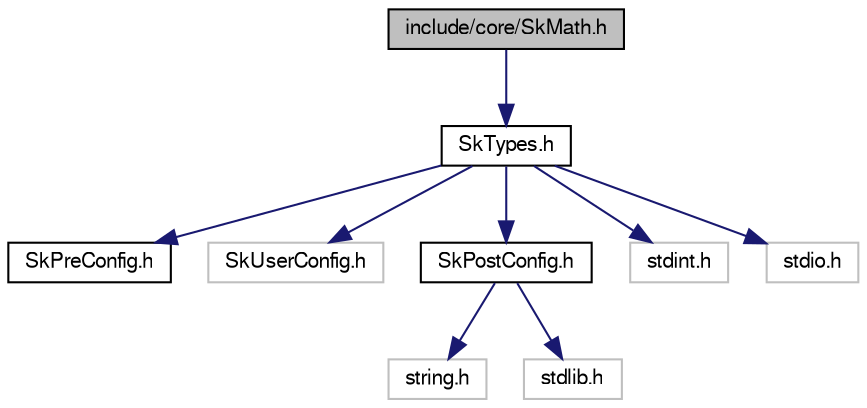 digraph G
{
  edge [fontname="FreeSans",fontsize="10",labelfontname="FreeSans",labelfontsize="10"];
  node [fontname="FreeSans",fontsize="10",shape=record];
  Node1 [label="include/core/SkMath.h",height=0.2,width=0.4,color="black", fillcolor="grey75", style="filled" fontcolor="black"];
  Node1 -> Node2 [color="midnightblue",fontsize="10",style="solid",fontname="FreeSans"];
  Node2 [label="SkTypes.h",height=0.2,width=0.4,color="black", fillcolor="white", style="filled",URL="$_sk_types_8h.html"];
  Node2 -> Node3 [color="midnightblue",fontsize="10",style="solid",fontname="FreeSans"];
  Node3 [label="SkPreConfig.h",height=0.2,width=0.4,color="black", fillcolor="white", style="filled",URL="$_sk_pre_config_8h.html"];
  Node2 -> Node4 [color="midnightblue",fontsize="10",style="solid",fontname="FreeSans"];
  Node4 [label="SkUserConfig.h",height=0.2,width=0.4,color="grey75", fillcolor="white", style="filled"];
  Node2 -> Node5 [color="midnightblue",fontsize="10",style="solid",fontname="FreeSans"];
  Node5 [label="SkPostConfig.h",height=0.2,width=0.4,color="black", fillcolor="white", style="filled",URL="$_sk_post_config_8h.html"];
  Node5 -> Node6 [color="midnightblue",fontsize="10",style="solid",fontname="FreeSans"];
  Node6 [label="string.h",height=0.2,width=0.4,color="grey75", fillcolor="white", style="filled"];
  Node5 -> Node7 [color="midnightblue",fontsize="10",style="solid",fontname="FreeSans"];
  Node7 [label="stdlib.h",height=0.2,width=0.4,color="grey75", fillcolor="white", style="filled"];
  Node2 -> Node8 [color="midnightblue",fontsize="10",style="solid",fontname="FreeSans"];
  Node8 [label="stdint.h",height=0.2,width=0.4,color="grey75", fillcolor="white", style="filled"];
  Node2 -> Node9 [color="midnightblue",fontsize="10",style="solid",fontname="FreeSans"];
  Node9 [label="stdio.h",height=0.2,width=0.4,color="grey75", fillcolor="white", style="filled"];
}
